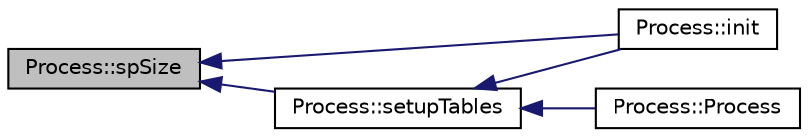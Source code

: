 digraph "Process::spSize"
{
  edge [fontname="Helvetica",fontsize="10",labelfontname="Helvetica",labelfontsize="10"];
  node [fontname="Helvetica",fontsize="10",shape=record];
  rankdir="LR";
  Node145 [label="Process::spSize",height=0.2,width=0.4,color="black", fillcolor="grey75", style="filled", fontcolor="black"];
  Node145 -> Node146 [dir="back",color="midnightblue",fontsize="10",style="solid",fontname="Helvetica"];
  Node146 [label="Process::init",height=0.2,width=0.4,color="black", fillcolor="white", style="filled",URL="$d1/d41/class_process.html#a136865d6931c5bc599db3cf2c93f149e"];
  Node145 -> Node147 [dir="back",color="midnightblue",fontsize="10",style="solid",fontname="Helvetica"];
  Node147 [label="Process::setupTables",height=0.2,width=0.4,color="black", fillcolor="white", style="filled",URL="$d1/d41/class_process.html#adf3b8b00204709e9246aa736768d7a32"];
  Node147 -> Node148 [dir="back",color="midnightblue",fontsize="10",style="solid",fontname="Helvetica"];
  Node148 [label="Process::Process",height=0.2,width=0.4,color="black", fillcolor="white", style="filled",URL="$d1/d41/class_process.html#a4316c43be945c03bdb0ef69fb0f5fff9"];
  Node147 -> Node146 [dir="back",color="midnightblue",fontsize="10",style="solid",fontname="Helvetica"];
}
